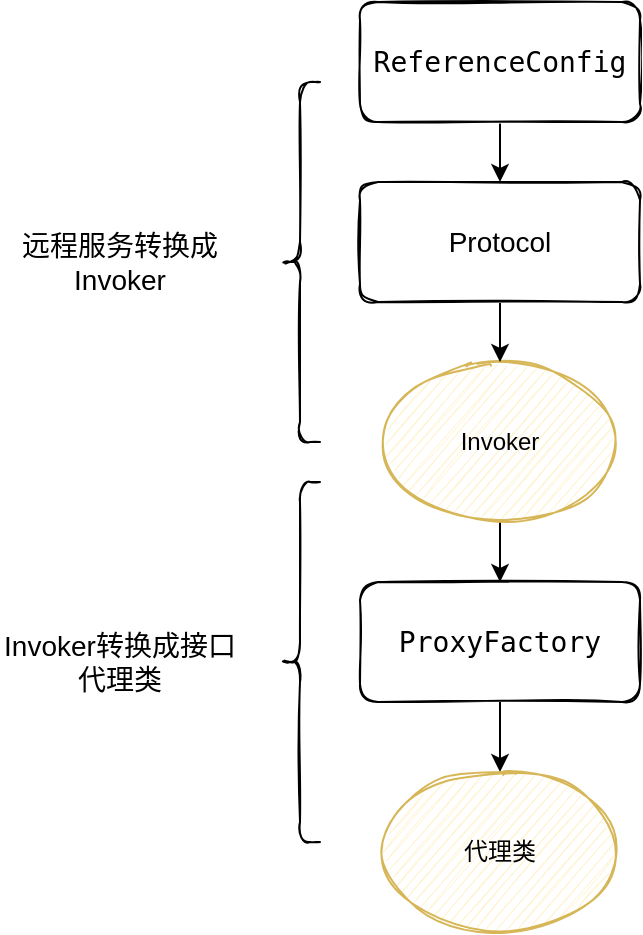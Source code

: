 <mxfile version="13.10.0" type="github">
  <diagram id="R-182nsMU390-khldtop" name="Page-1">
    <mxGraphModel dx="1426" dy="771" grid="1" gridSize="10" guides="1" tooltips="1" connect="1" arrows="1" fold="1" page="1" pageScale="1" pageWidth="827" pageHeight="1169" math="0" shadow="0">
      <root>
        <mxCell id="0" />
        <mxCell id="1" parent="0" />
        <mxCell id="mhR5F9OsDky5p_Gk0eXc-7" value="" style="edgeStyle=orthogonalEdgeStyle;rounded=0;orthogonalLoop=1;jettySize=auto;html=1;" edge="1" parent="1" source="mhR5F9OsDky5p_Gk0eXc-1" target="mhR5F9OsDky5p_Gk0eXc-4">
          <mxGeometry relative="1" as="geometry" />
        </mxCell>
        <mxCell id="mhR5F9OsDky5p_Gk0eXc-1" value="&lt;pre&gt;&lt;font style=&quot;font-size: 14px&quot;&gt;ReferenceConfig&lt;/font&gt;&lt;/pre&gt;" style="rounded=1;whiteSpace=wrap;html=1;sketch=1;" vertex="1" parent="1">
          <mxGeometry x="240" y="120" width="140" height="60" as="geometry" />
        </mxCell>
        <mxCell id="mhR5F9OsDky5p_Gk0eXc-9" value="" style="edgeStyle=orthogonalEdgeStyle;rounded=0;orthogonalLoop=1;jettySize=auto;html=1;" edge="1" parent="1" source="mhR5F9OsDky5p_Gk0eXc-3" target="mhR5F9OsDky5p_Gk0eXc-5">
          <mxGeometry relative="1" as="geometry" />
        </mxCell>
        <mxCell id="mhR5F9OsDky5p_Gk0eXc-3" value="Invoker" style="ellipse;whiteSpace=wrap;html=1;sketch=1;fillColor=#fff2cc;strokeColor=#d6b656;" vertex="1" parent="1">
          <mxGeometry x="250" y="300" width="120" height="80" as="geometry" />
        </mxCell>
        <mxCell id="mhR5F9OsDky5p_Gk0eXc-8" value="" style="edgeStyle=orthogonalEdgeStyle;rounded=0;orthogonalLoop=1;jettySize=auto;html=1;" edge="1" parent="1" source="mhR5F9OsDky5p_Gk0eXc-4" target="mhR5F9OsDky5p_Gk0eXc-3">
          <mxGeometry relative="1" as="geometry" />
        </mxCell>
        <mxCell id="mhR5F9OsDky5p_Gk0eXc-4" value="&lt;span style=&quot;font-size: 14px&quot;&gt;Protocol&lt;/span&gt;" style="rounded=1;whiteSpace=wrap;html=1;sketch=1;" vertex="1" parent="1">
          <mxGeometry x="240" y="210" width="140" height="60" as="geometry" />
        </mxCell>
        <mxCell id="mhR5F9OsDky5p_Gk0eXc-10" value="" style="edgeStyle=orthogonalEdgeStyle;rounded=0;orthogonalLoop=1;jettySize=auto;html=1;" edge="1" parent="1" source="mhR5F9OsDky5p_Gk0eXc-5" target="mhR5F9OsDky5p_Gk0eXc-6">
          <mxGeometry relative="1" as="geometry" />
        </mxCell>
        <mxCell id="mhR5F9OsDky5p_Gk0eXc-5" value="&lt;pre&gt;&lt;font style=&quot;font-size: 14px&quot;&gt;ProxyFactory&lt;/font&gt;&lt;/pre&gt;" style="rounded=1;whiteSpace=wrap;html=1;sketch=1;" vertex="1" parent="1">
          <mxGeometry x="240" y="410" width="140" height="60" as="geometry" />
        </mxCell>
        <mxCell id="mhR5F9OsDky5p_Gk0eXc-6" value="代理类" style="ellipse;whiteSpace=wrap;html=1;sketch=1;fillColor=#fff2cc;strokeColor=#d6b656;" vertex="1" parent="1">
          <mxGeometry x="250" y="505" width="120" height="80" as="geometry" />
        </mxCell>
        <mxCell id="mhR5F9OsDky5p_Gk0eXc-11" value="" style="shape=curlyBracket;whiteSpace=wrap;html=1;rounded=1;sketch=1;" vertex="1" parent="1">
          <mxGeometry x="200" y="160" width="20" height="180" as="geometry" />
        </mxCell>
        <mxCell id="mhR5F9OsDky5p_Gk0eXc-12" value="" style="shape=curlyBracket;whiteSpace=wrap;html=1;rounded=1;sketch=1;" vertex="1" parent="1">
          <mxGeometry x="200" y="360" width="20" height="180" as="geometry" />
        </mxCell>
        <mxCell id="mhR5F9OsDky5p_Gk0eXc-15" value="&lt;font style=&quot;font-size: 14px&quot;&gt;远程服务转换成Invoker&lt;/font&gt;" style="text;html=1;strokeColor=none;fillColor=none;align=center;verticalAlign=middle;whiteSpace=wrap;rounded=0;sketch=1;" vertex="1" parent="1">
          <mxGeometry x="60" y="240" width="120" height="20" as="geometry" />
        </mxCell>
        <mxCell id="mhR5F9OsDky5p_Gk0eXc-16" value="&lt;span style=&quot;font-size: 14px&quot;&gt;Invoker转换成接口代理类&lt;/span&gt;" style="text;html=1;strokeColor=none;fillColor=none;align=center;verticalAlign=middle;whiteSpace=wrap;rounded=0;sketch=1;" vertex="1" parent="1">
          <mxGeometry x="60" y="440" width="120" height="20" as="geometry" />
        </mxCell>
      </root>
    </mxGraphModel>
  </diagram>
</mxfile>
